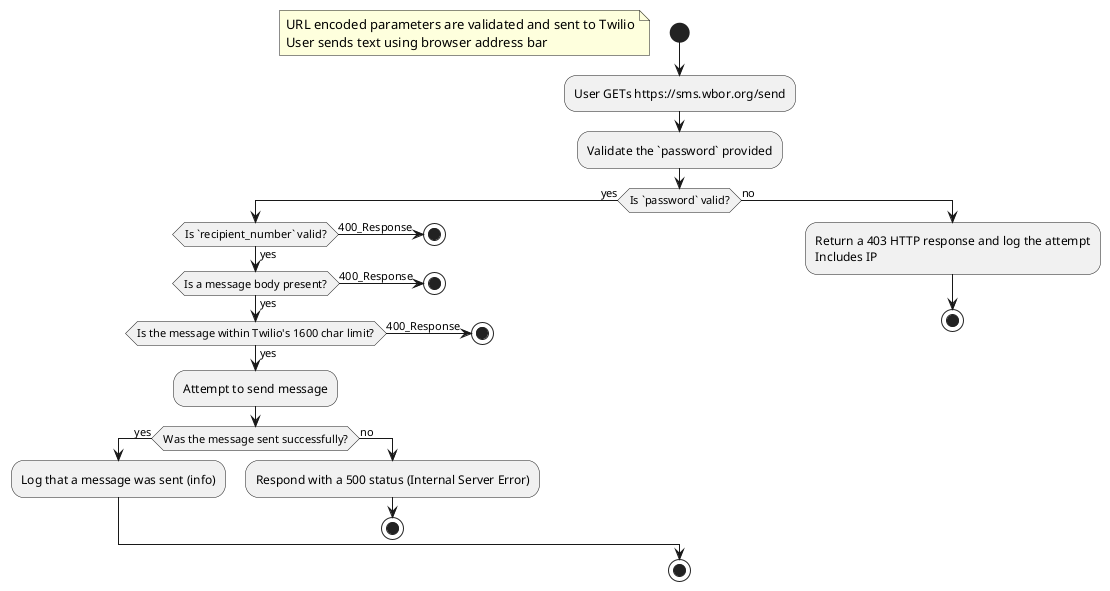 @startuml Outbound Messages
start

floating note
    URL encoded parameters are validated and sent to Twilio
    User sends text using browser address bar
end note

:User GETs https://sms.wbor.org/send;
:Validate the `password` provided;

if (Is `password` valid?) then (yes)
    if (Is `recipient_number` valid?) then (yes)
        if (Is a message body present?) then (yes)
            if (Is the message within Twilio's 1600 char limit?) then (yes)
                :Attempt to send message;
                if (Was the message sent successfully?) then (yes)
                    :Log that a message was sent (info);
                else (no)
                    :Respond with a 500 status (Internal Server Error);
                    stop
                endif
            else (no)
                ->400_Response;
                stop
            endif
        else (no)
            ->400_Response;
            stop
        endif
    else (no)
        ->400_Response;
        stop
    endif
else (no)
    :Return a 403 HTTP response and log the attempt
    Includes IP;
    stop
endif
stop
@enduml